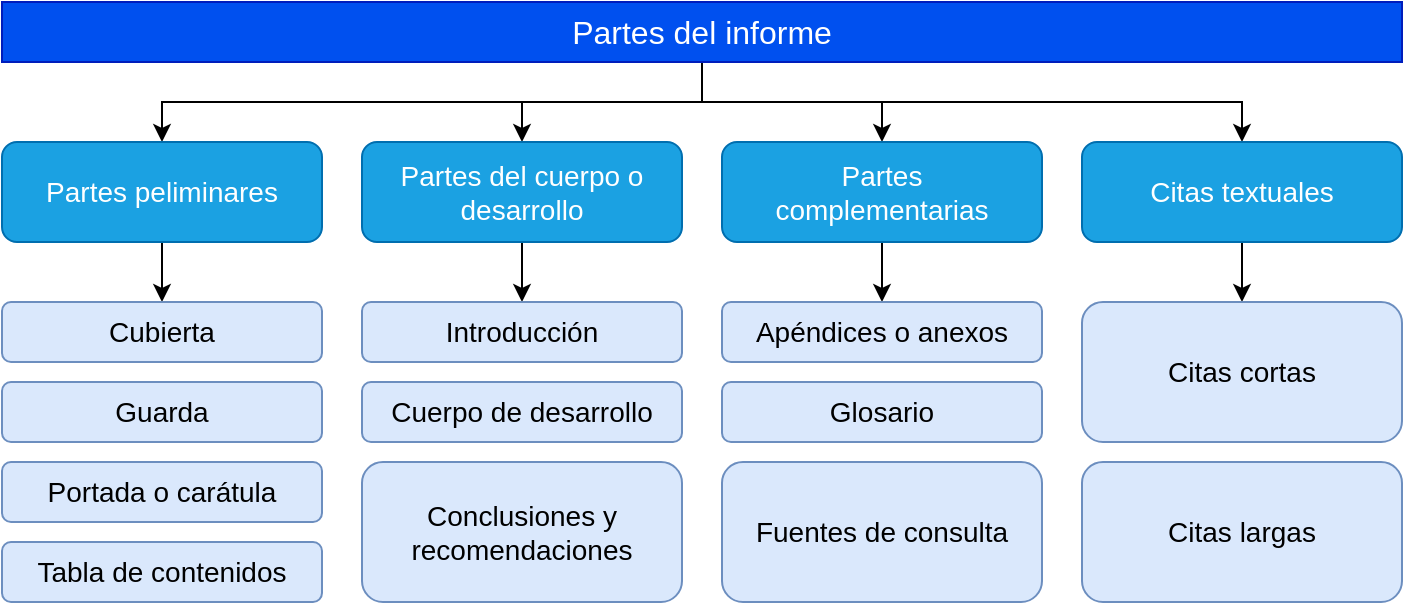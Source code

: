 <mxfile version="17.4.6" type="github">
  <diagram id="AkJpf-l7Q9gtIfpglxMw" name="Page-1">
    <mxGraphModel dx="1020" dy="551" grid="1" gridSize="10" guides="1" tooltips="1" connect="1" arrows="1" fold="1" page="1" pageScale="1" pageWidth="827" pageHeight="1169" math="0" shadow="0">
      <root>
        <mxCell id="0" />
        <mxCell id="1" parent="0" />
        <mxCell id="8s1zP0Wc2kuvVkKBe7bm-18" style="edgeStyle=orthogonalEdgeStyle;rounded=0;orthogonalLoop=1;jettySize=auto;html=1;entryX=0.5;entryY=0;entryDx=0;entryDy=0;fontSize=14;" edge="1" parent="1" source="8s1zP0Wc2kuvVkKBe7bm-1" target="8s1zP0Wc2kuvVkKBe7bm-2">
          <mxGeometry relative="1" as="geometry" />
        </mxCell>
        <mxCell id="8s1zP0Wc2kuvVkKBe7bm-19" style="edgeStyle=orthogonalEdgeStyle;rounded=0;orthogonalLoop=1;jettySize=auto;html=1;entryX=0.5;entryY=0;entryDx=0;entryDy=0;fontSize=14;" edge="1" parent="1" source="8s1zP0Wc2kuvVkKBe7bm-1" target="8s1zP0Wc2kuvVkKBe7bm-7">
          <mxGeometry relative="1" as="geometry" />
        </mxCell>
        <mxCell id="8s1zP0Wc2kuvVkKBe7bm-20" style="edgeStyle=orthogonalEdgeStyle;rounded=0;orthogonalLoop=1;jettySize=auto;html=1;entryX=0.5;entryY=0;entryDx=0;entryDy=0;fontSize=14;" edge="1" parent="1" source="8s1zP0Wc2kuvVkKBe7bm-1" target="8s1zP0Wc2kuvVkKBe7bm-11">
          <mxGeometry relative="1" as="geometry" />
        </mxCell>
        <mxCell id="8s1zP0Wc2kuvVkKBe7bm-21" style="edgeStyle=orthogonalEdgeStyle;rounded=0;orthogonalLoop=1;jettySize=auto;html=1;entryX=0.5;entryY=0;entryDx=0;entryDy=0;fontSize=14;" edge="1" parent="1" source="8s1zP0Wc2kuvVkKBe7bm-1" target="8s1zP0Wc2kuvVkKBe7bm-15">
          <mxGeometry relative="1" as="geometry" />
        </mxCell>
        <mxCell id="8s1zP0Wc2kuvVkKBe7bm-1" value="Partes del informe" style="rounded=0;whiteSpace=wrap;html=1;fontSize=16;fillColor=#0050ef;fontColor=#ffffff;strokeColor=#001DBC;" vertex="1" parent="1">
          <mxGeometry x="60" y="120" width="700" height="30" as="geometry" />
        </mxCell>
        <mxCell id="8s1zP0Wc2kuvVkKBe7bm-22" style="edgeStyle=orthogonalEdgeStyle;rounded=0;orthogonalLoop=1;jettySize=auto;html=1;entryX=0.5;entryY=0;entryDx=0;entryDy=0;fontSize=14;" edge="1" parent="1" source="8s1zP0Wc2kuvVkKBe7bm-2" target="8s1zP0Wc2kuvVkKBe7bm-3">
          <mxGeometry relative="1" as="geometry" />
        </mxCell>
        <mxCell id="8s1zP0Wc2kuvVkKBe7bm-2" value="Partes peliminares" style="rounded=1;whiteSpace=wrap;html=1;fontSize=14;fillColor=#1ba1e2;fontColor=#ffffff;strokeColor=#006EAF;" vertex="1" parent="1">
          <mxGeometry x="60" y="190" width="160" height="50" as="geometry" />
        </mxCell>
        <mxCell id="8s1zP0Wc2kuvVkKBe7bm-3" value="Cubierta" style="rounded=1;whiteSpace=wrap;html=1;fontSize=14;fillColor=#dae8fc;strokeColor=#6c8ebf;" vertex="1" parent="1">
          <mxGeometry x="60" y="270" width="160" height="30" as="geometry" />
        </mxCell>
        <mxCell id="8s1zP0Wc2kuvVkKBe7bm-4" value="Guarda&lt;span style=&quot;color: rgba(0 , 0 , 0 , 0) ; font-family: monospace ; font-size: 0px&quot;&gt;%3CmxGraphModel%3E%3Croot%3E%3CmxCell%20id%3D%220%22%2F%3E%3CmxCell%20id%3D%221%22%20parent%3D%220%22%2F%3E%3CmxCell%20id%3D%222%22%20value%3D%22Cubierta%22%20style%3D%22rounded%3D1%3BwhiteSpace%3Dwrap%3Bhtml%3D1%3BfontSize%3D14%3B%22%20vertex%3D%221%22%20parent%3D%221%22%3E%3CmxGeometry%20x%3D%22110%22%20y%3D%22360%22%20width%3D%22160%22%20height%3D%2230%22%20as%3D%22geometry%22%2F%3E%3C%2FmxCell%3E%3C%2Froot%3E%3C%2FmxGraphModel%3E&lt;/span&gt;" style="rounded=1;whiteSpace=wrap;html=1;fontSize=14;fillColor=#dae8fc;strokeColor=#6c8ebf;" vertex="1" parent="1">
          <mxGeometry x="60" y="310" width="160" height="30" as="geometry" />
        </mxCell>
        <mxCell id="8s1zP0Wc2kuvVkKBe7bm-5" value="Portada o&amp;nbsp;carátula" style="rounded=1;whiteSpace=wrap;html=1;fontSize=14;fillColor=#dae8fc;strokeColor=#6c8ebf;" vertex="1" parent="1">
          <mxGeometry x="60" y="350" width="160" height="30" as="geometry" />
        </mxCell>
        <mxCell id="8s1zP0Wc2kuvVkKBe7bm-6" value="Tabla de contenidos" style="rounded=1;whiteSpace=wrap;html=1;fontSize=14;fillColor=#dae8fc;strokeColor=#6c8ebf;" vertex="1" parent="1">
          <mxGeometry x="60" y="390" width="160" height="30" as="geometry" />
        </mxCell>
        <mxCell id="8s1zP0Wc2kuvVkKBe7bm-23" style="edgeStyle=orthogonalEdgeStyle;rounded=0;orthogonalLoop=1;jettySize=auto;html=1;entryX=0.5;entryY=0;entryDx=0;entryDy=0;fontSize=14;" edge="1" parent="1" source="8s1zP0Wc2kuvVkKBe7bm-7" target="8s1zP0Wc2kuvVkKBe7bm-8">
          <mxGeometry relative="1" as="geometry" />
        </mxCell>
        <mxCell id="8s1zP0Wc2kuvVkKBe7bm-7" value="Partes del cuerpo o desarrollo" style="rounded=1;whiteSpace=wrap;html=1;fontSize=14;fillColor=#1ba1e2;fontColor=#ffffff;strokeColor=#006EAF;" vertex="1" parent="1">
          <mxGeometry x="240" y="190" width="160" height="50" as="geometry" />
        </mxCell>
        <mxCell id="8s1zP0Wc2kuvVkKBe7bm-8" value="Introducción" style="rounded=1;whiteSpace=wrap;html=1;fontSize=14;fillColor=#dae8fc;strokeColor=#6c8ebf;" vertex="1" parent="1">
          <mxGeometry x="240" y="270" width="160" height="30" as="geometry" />
        </mxCell>
        <mxCell id="8s1zP0Wc2kuvVkKBe7bm-9" value="Cuerpo de desarrollo" style="rounded=1;whiteSpace=wrap;html=1;fontSize=14;fillColor=#dae8fc;strokeColor=#6c8ebf;" vertex="1" parent="1">
          <mxGeometry x="240" y="310" width="160" height="30" as="geometry" />
        </mxCell>
        <mxCell id="8s1zP0Wc2kuvVkKBe7bm-10" value="Conclusiones y recomendaciones" style="rounded=1;whiteSpace=wrap;html=1;fontSize=14;fillColor=#dae8fc;strokeColor=#6c8ebf;" vertex="1" parent="1">
          <mxGeometry x="240" y="350" width="160" height="70" as="geometry" />
        </mxCell>
        <mxCell id="8s1zP0Wc2kuvVkKBe7bm-24" style="edgeStyle=orthogonalEdgeStyle;rounded=0;orthogonalLoop=1;jettySize=auto;html=1;entryX=0.5;entryY=0;entryDx=0;entryDy=0;fontSize=14;" edge="1" parent="1" source="8s1zP0Wc2kuvVkKBe7bm-11" target="8s1zP0Wc2kuvVkKBe7bm-12">
          <mxGeometry relative="1" as="geometry" />
        </mxCell>
        <mxCell id="8s1zP0Wc2kuvVkKBe7bm-11" value="Partes &lt;br&gt;complementarias" style="rounded=1;whiteSpace=wrap;html=1;fontSize=14;fillColor=#1ba1e2;fontColor=#ffffff;strokeColor=#006EAF;" vertex="1" parent="1">
          <mxGeometry x="420" y="190" width="160" height="50" as="geometry" />
        </mxCell>
        <mxCell id="8s1zP0Wc2kuvVkKBe7bm-12" value="Apéndices o anexos" style="rounded=1;whiteSpace=wrap;html=1;fontSize=14;fillColor=#dae8fc;strokeColor=#6c8ebf;" vertex="1" parent="1">
          <mxGeometry x="420" y="270" width="160" height="30" as="geometry" />
        </mxCell>
        <mxCell id="8s1zP0Wc2kuvVkKBe7bm-13" value="Glosario&lt;span style=&quot;color: rgba(0 , 0 , 0 , 0) ; font-family: monospace ; font-size: 0px&quot;&gt;%3CmxGraphModel%3E%3Croot%3E%3CmxCell%20id%3D%220%22%2F%3E%3CmxCell%20id%3D%221%22%20parent%3D%220%22%2F%3E%3CmxCell%20id%3D%222%22%20value%3D%22Introducci%C3%B3n%22%20style%3D%22rounded%3D1%3BwhiteSpace%3Dwrap%3Bhtml%3D1%3BfontSize%3D14%3B%22%20vertex%3D%221%22%20parent%3D%221%22%3E%3CmxGeometry%20x%3D%22290%22%20y%3D%22370%22%20width%3D%22160%22%20height%3D%2230%22%20as%3D%22geometry%22%2F%3E%3C%2FmxCell%3E%3C%2Froot%3E%3C%2FmxGraphModel%3E&lt;/span&gt;" style="rounded=1;whiteSpace=wrap;html=1;fontSize=14;fillColor=#dae8fc;strokeColor=#6c8ebf;" vertex="1" parent="1">
          <mxGeometry x="420" y="310" width="160" height="30" as="geometry" />
        </mxCell>
        <mxCell id="8s1zP0Wc2kuvVkKBe7bm-14" value="Fuentes de consulta" style="rounded=1;whiteSpace=wrap;html=1;fontSize=14;fillColor=#dae8fc;strokeColor=#6c8ebf;" vertex="1" parent="1">
          <mxGeometry x="420" y="350" width="160" height="70" as="geometry" />
        </mxCell>
        <mxCell id="8s1zP0Wc2kuvVkKBe7bm-25" style="edgeStyle=orthogonalEdgeStyle;rounded=0;orthogonalLoop=1;jettySize=auto;html=1;entryX=0.5;entryY=0;entryDx=0;entryDy=0;fontSize=14;" edge="1" parent="1" source="8s1zP0Wc2kuvVkKBe7bm-15" target="8s1zP0Wc2kuvVkKBe7bm-16">
          <mxGeometry relative="1" as="geometry" />
        </mxCell>
        <mxCell id="8s1zP0Wc2kuvVkKBe7bm-15" value="Citas textuales" style="rounded=1;whiteSpace=wrap;html=1;fontSize=14;fillColor=#1ba1e2;fontColor=#ffffff;strokeColor=#006EAF;" vertex="1" parent="1">
          <mxGeometry x="600" y="190" width="160" height="50" as="geometry" />
        </mxCell>
        <mxCell id="8s1zP0Wc2kuvVkKBe7bm-16" value="Citas cortas" style="rounded=1;whiteSpace=wrap;html=1;fontSize=14;fillColor=#dae8fc;strokeColor=#6c8ebf;" vertex="1" parent="1">
          <mxGeometry x="600" y="270" width="160" height="70" as="geometry" />
        </mxCell>
        <mxCell id="8s1zP0Wc2kuvVkKBe7bm-17" value="Citas largas" style="rounded=1;whiteSpace=wrap;html=1;fontSize=14;fillColor=#dae8fc;strokeColor=#6c8ebf;" vertex="1" parent="1">
          <mxGeometry x="600" y="350" width="160" height="70" as="geometry" />
        </mxCell>
      </root>
    </mxGraphModel>
  </diagram>
</mxfile>
